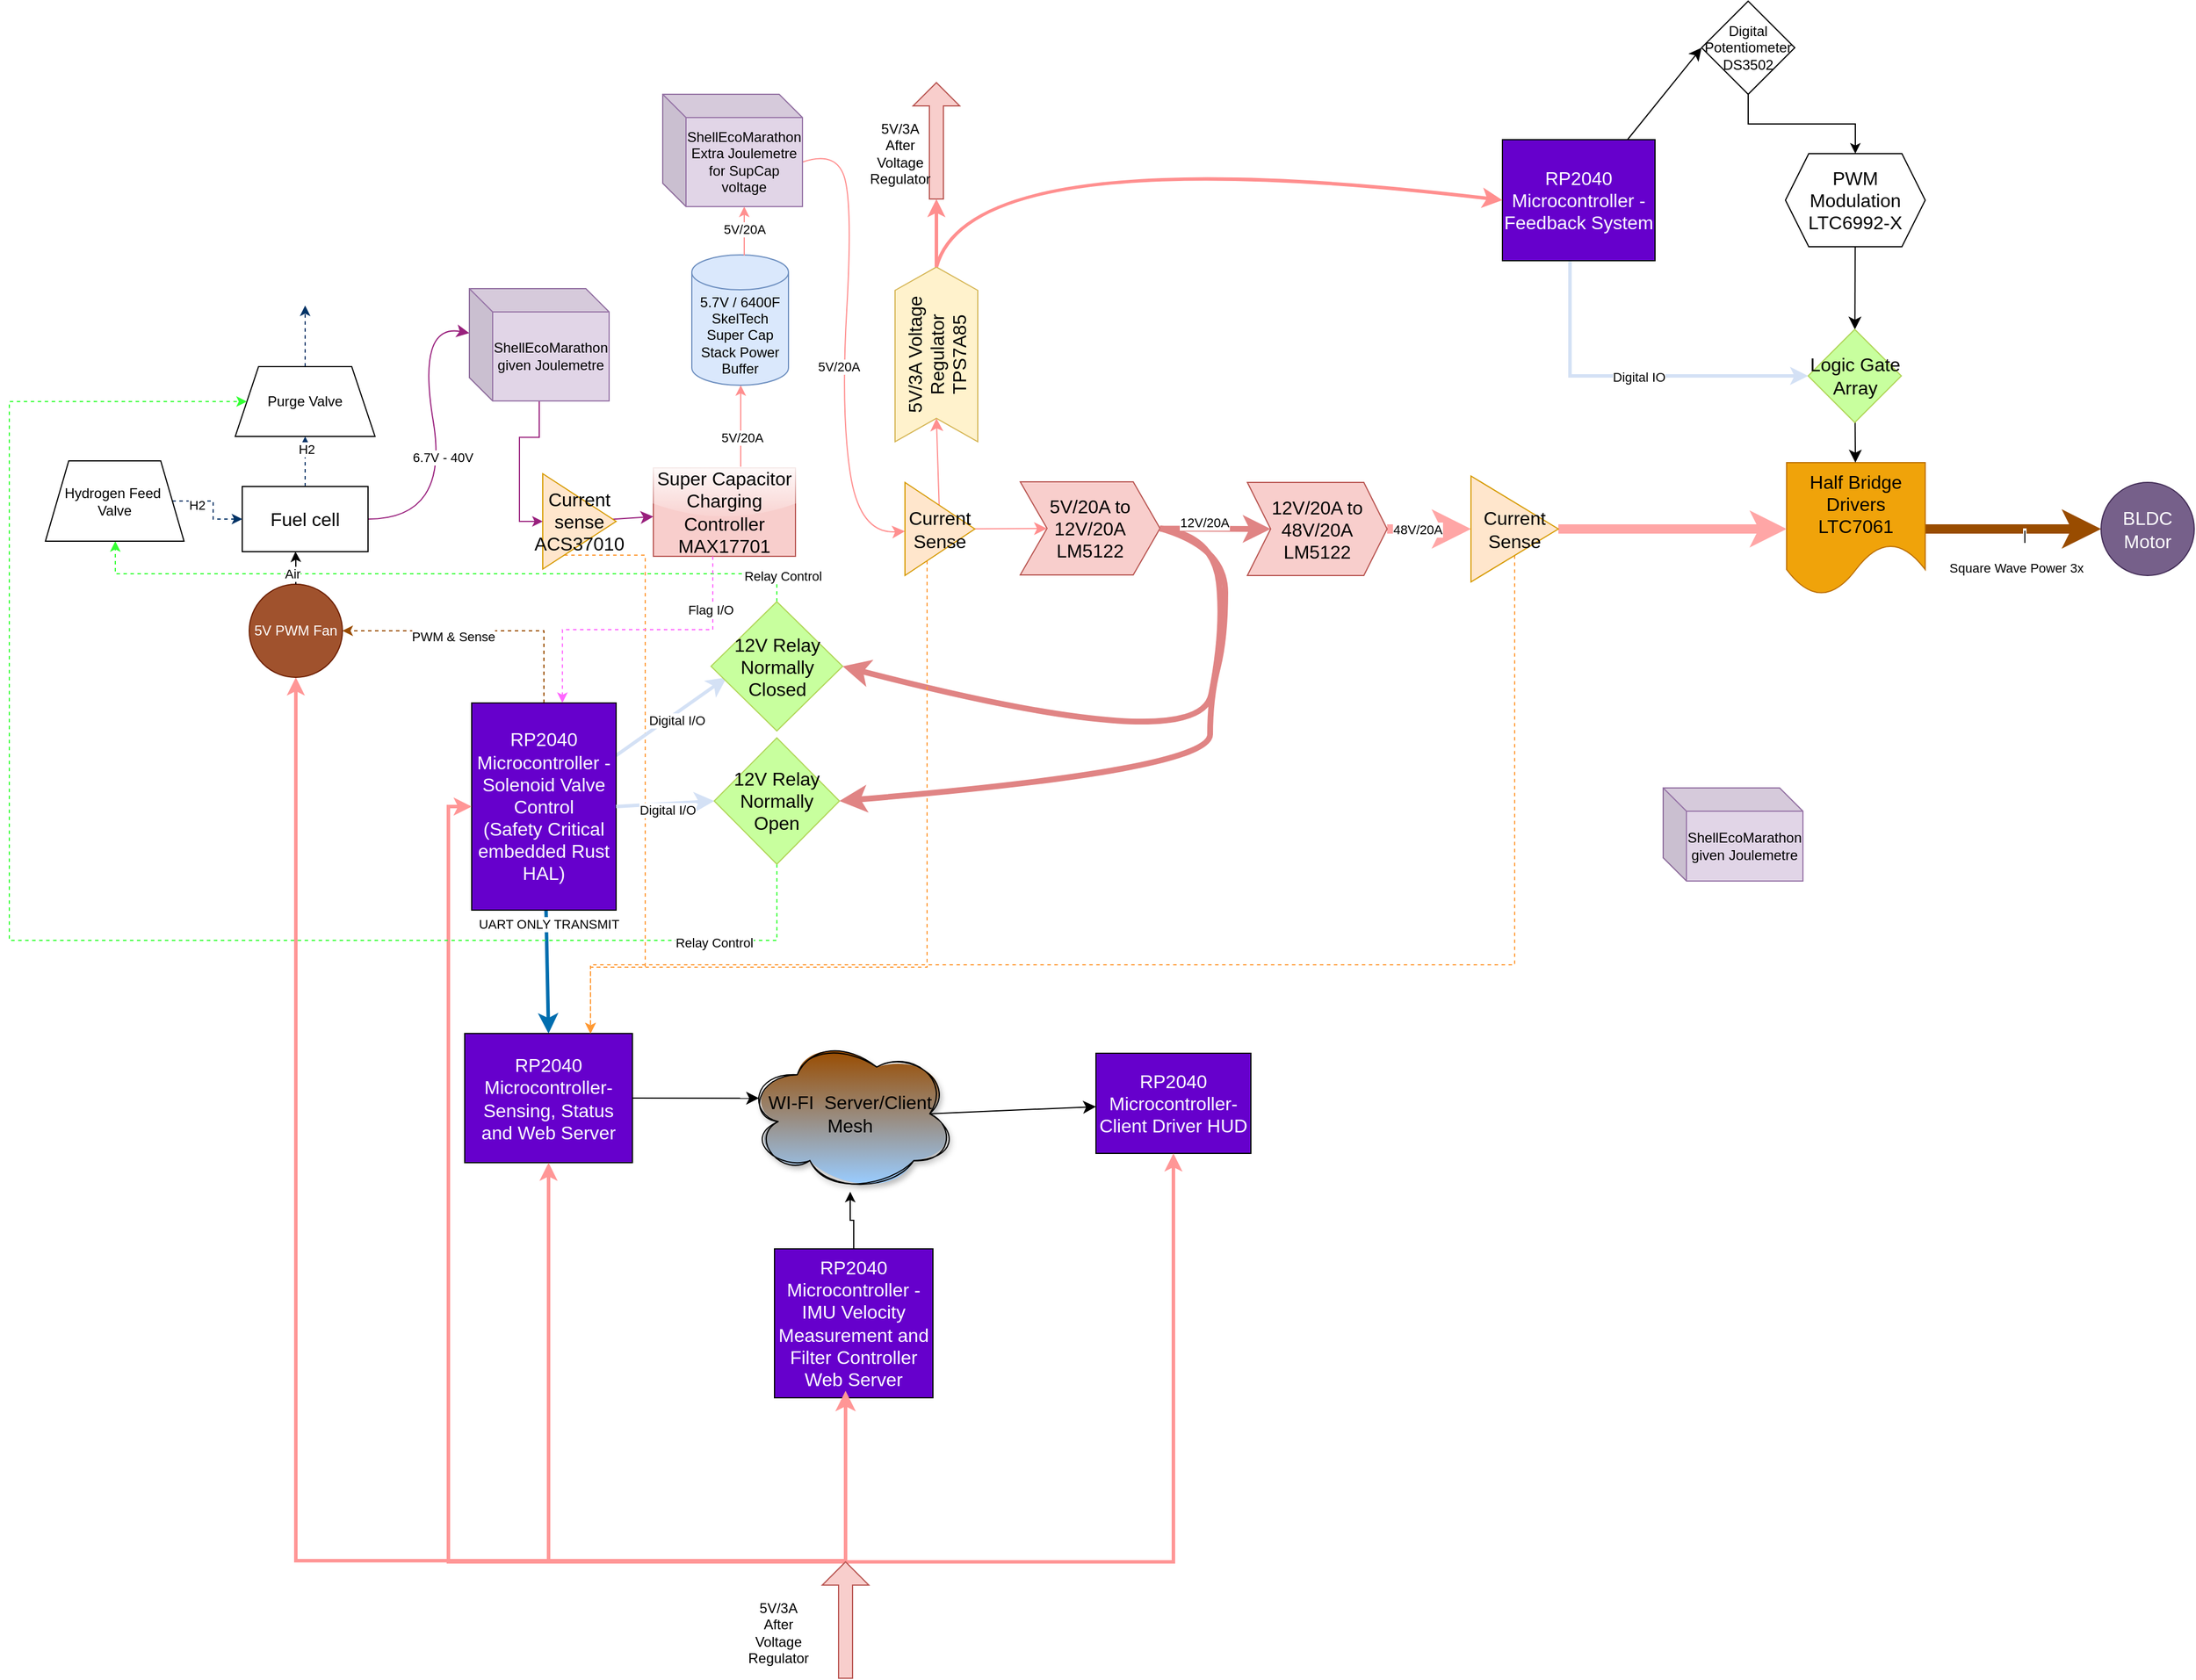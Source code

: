 <mxfile version="23.1.3" type="github">
  <diagram name="Page-1" id="3pwY9fGzuHn3JVjRTNSs">
    <mxGraphModel dx="1516" dy="1569" grid="0" gridSize="10" guides="1" tooltips="1" connect="1" arrows="1" fold="1" page="0" pageScale="1" pageWidth="827" pageHeight="1169" math="0" shadow="0">
      <root>
        <mxCell id="0" />
        <mxCell id="1" parent="0" />
        <mxCell id="-RvZQtozATsV0GQGR4CD-6" value="" style="edgeStyle=none;curved=1;rounded=0;orthogonalLoop=1;jettySize=auto;html=1;fontSize=12;startSize=8;endSize=8;strokeColor=#99207D;entryX=0;entryY=0;entryDx=0;entryDy=38.25;entryPerimeter=0;" parent="1" source="-RvZQtozATsV0GQGR4CD-1" target="e2PPbPaa_1yQstqibaPU-81" edge="1">
          <mxGeometry relative="1" as="geometry">
            <Array as="points">
              <mxPoint x="-206" y="-63" />
              <mxPoint x="-234" y="-231" />
            </Array>
          </mxGeometry>
        </mxCell>
        <mxCell id="e2PPbPaa_1yQstqibaPU-49" value="6.7V - 40V" style="edgeLabel;html=1;align=center;verticalAlign=middle;resizable=0;points=[];" vertex="1" connectable="0" parent="-RvZQtozATsV0GQGR4CD-6">
          <mxGeometry x="-0.135" y="-3" relative="1" as="geometry">
            <mxPoint as="offset" />
          </mxGeometry>
        </mxCell>
        <mxCell id="e2PPbPaa_1yQstqibaPU-38" style="edgeStyle=orthogonalEdgeStyle;rounded=0;orthogonalLoop=1;jettySize=auto;html=1;entryX=0.5;entryY=1;entryDx=0;entryDy=0;dashed=1;strokeColor=#003366;" edge="1" parent="1" source="-RvZQtozATsV0GQGR4CD-1" target="e2PPbPaa_1yQstqibaPU-24">
          <mxGeometry relative="1" as="geometry" />
        </mxCell>
        <mxCell id="e2PPbPaa_1yQstqibaPU-43" value="H2" style="edgeLabel;html=1;align=center;verticalAlign=middle;resizable=0;points=[];" vertex="1" connectable="0" parent="e2PPbPaa_1yQstqibaPU-38">
          <mxGeometry x="0.494" y="-1" relative="1" as="geometry">
            <mxPoint as="offset" />
          </mxGeometry>
        </mxCell>
        <mxCell id="-RvZQtozATsV0GQGR4CD-1" value="Fuel cell" style="rounded=0;whiteSpace=wrap;html=1;fontSize=16;" parent="1" vertex="1">
          <mxGeometry x="-384" y="-91" width="108" height="56" as="geometry" />
        </mxCell>
        <mxCell id="-RvZQtozATsV0GQGR4CD-74" value="" style="edgeStyle=none;curved=1;rounded=0;orthogonalLoop=1;jettySize=auto;html=1;fontSize=12;startSize=8;endSize=8;strokeColor=#FF8F8F;exitX=0;exitY=0;exitDx=120.0;exitDy=58.25;exitPerimeter=0;" parent="1" source="e2PPbPaa_1yQstqibaPU-90" target="-RvZQtozATsV0GQGR4CD-73" edge="1">
          <mxGeometry relative="1" as="geometry">
            <Array as="points">
              <mxPoint x="127" y="-380" />
              <mxPoint x="140" y="-330" />
              <mxPoint x="130" y="-155" />
              <mxPoint x="146" y="-50" />
            </Array>
          </mxGeometry>
        </mxCell>
        <mxCell id="e2PPbPaa_1yQstqibaPU-46" value="5V/20A" style="edgeLabel;html=1;align=center;verticalAlign=middle;resizable=0;points=[];" vertex="1" connectable="0" parent="-RvZQtozATsV0GQGR4CD-74">
          <mxGeometry x="0.086" y="-4" relative="1" as="geometry">
            <mxPoint as="offset" />
          </mxGeometry>
        </mxCell>
        <mxCell id="e2PPbPaa_1yQstqibaPU-65" value="" style="edgeStyle=orthogonalEdgeStyle;rounded=0;orthogonalLoop=1;jettySize=auto;html=1;strokeColor=#FF8F8F;" edge="1" parent="1" source="-RvZQtozATsV0GQGR4CD-2" target="e2PPbPaa_1yQstqibaPU-64">
          <mxGeometry relative="1" as="geometry">
            <Array as="points">
              <mxPoint x="44" y="-124" />
              <mxPoint x="44" y="-124" />
            </Array>
          </mxGeometry>
        </mxCell>
        <mxCell id="e2PPbPaa_1yQstqibaPU-83" value="5V/20A" style="edgeLabel;html=1;align=center;verticalAlign=middle;resizable=0;points=[];" vertex="1" connectable="0" parent="e2PPbPaa_1yQstqibaPU-65">
          <mxGeometry x="-0.252" y="-1" relative="1" as="geometry">
            <mxPoint as="offset" />
          </mxGeometry>
        </mxCell>
        <mxCell id="-RvZQtozATsV0GQGR4CD-2" value="&lt;div&gt;Super Capacitor Charging Controller &lt;br&gt;&lt;/div&gt;&lt;div&gt;MAX17701&lt;br&gt;&lt;/div&gt;" style="whiteSpace=wrap;html=1;fontSize=16;fillColor=#f8cecc;strokeColor=#b85450;glass=1;shadow=0;rounded=0;" parent="1" vertex="1">
          <mxGeometry x="-31" y="-107" width="122" height="76" as="geometry" />
        </mxCell>
        <mxCell id="-RvZQtozATsV0GQGR4CD-7" value="" style="edgeStyle=none;curved=1;rounded=0;orthogonalLoop=1;jettySize=auto;html=1;fontSize=12;startSize=8;endSize=8;strokeColor=#99207D;" parent="1" source="-RvZQtozATsV0GQGR4CD-3" target="-RvZQtozATsV0GQGR4CD-2" edge="1">
          <mxGeometry relative="1" as="geometry" />
        </mxCell>
        <mxCell id="e2PPbPaa_1yQstqibaPU-22" style="edgeStyle=orthogonalEdgeStyle;rounded=0;orthogonalLoop=1;jettySize=auto;html=1;entryX=0.75;entryY=0;entryDx=0;entryDy=0;dashed=1;strokeColor=#FF9933;" edge="1" parent="1" source="-RvZQtozATsV0GQGR4CD-3" target="-RvZQtozATsV0GQGR4CD-41">
          <mxGeometry relative="1" as="geometry">
            <Array as="points">
              <mxPoint x="-38" y="-32" />
              <mxPoint x="-38" y="322" />
              <mxPoint x="-85" y="322" />
            </Array>
          </mxGeometry>
        </mxCell>
        <mxCell id="-RvZQtozATsV0GQGR4CD-3" value="&lt;div&gt;Current sense&lt;/div&gt;&lt;div&gt;ACS37010&lt;br&gt;&lt;/div&gt;" style="triangle;whiteSpace=wrap;html=1;fontSize=16;fillColor=#ffe6cc;strokeColor=#d79b00;" parent="1" vertex="1">
          <mxGeometry x="-126" y="-102" width="63" height="82" as="geometry" />
        </mxCell>
        <mxCell id="-RvZQtozATsV0GQGR4CD-14" style="edgeStyle=none;curved=1;rounded=0;orthogonalLoop=1;jettySize=auto;html=1;entryX=1;entryY=0.5;entryDx=0;entryDy=0;fontSize=12;startSize=8;endSize=8;exitX=1;exitY=0.5;exitDx=0;exitDy=0;strokeWidth=5;strokeColor=#E08484;" parent="1" source="-RvZQtozATsV0GQGR4CD-9" target="-RvZQtozATsV0GQGR4CD-38" edge="1">
          <mxGeometry relative="1" as="geometry">
            <mxPoint x="419" y="-61" as="sourcePoint" />
            <Array as="points">
              <mxPoint x="450" y="-49" />
              <mxPoint x="459" y="32" />
              <mxPoint x="437" y="143" />
            </Array>
            <mxPoint x="404.0" y="184.0" as="targetPoint" />
          </mxGeometry>
        </mxCell>
        <mxCell id="-RvZQtozATsV0GQGR4CD-17" style="edgeStyle=none;curved=1;rounded=0;orthogonalLoop=1;jettySize=auto;html=1;entryX=0;entryY=0.5;entryDx=0;entryDy=0;fontSize=12;startSize=8;endSize=8;strokeColor=#E08484;strokeWidth=5;" parent="1" source="-RvZQtozATsV0GQGR4CD-9" target="-RvZQtozATsV0GQGR4CD-16" edge="1">
          <mxGeometry relative="1" as="geometry" />
        </mxCell>
        <mxCell id="e2PPbPaa_1yQstqibaPU-57" value="12V/20A" style="edgeLabel;html=1;align=center;verticalAlign=middle;resizable=0;points=[];" vertex="1" connectable="0" parent="-RvZQtozATsV0GQGR4CD-17">
          <mxGeometry x="-0.215" y="6" relative="1" as="geometry">
            <mxPoint as="offset" />
          </mxGeometry>
        </mxCell>
        <mxCell id="-RvZQtozATsV0GQGR4CD-9" value="&lt;div&gt;5V/20A to 12V/20A&lt;/div&gt;LM5122" style="shape=step;perimeter=stepPerimeter;whiteSpace=wrap;html=1;fixedSize=1;fontSize=16;size=23;fillColor=#f8cecc;strokeColor=#b85450;" parent="1" vertex="1">
          <mxGeometry x="284" y="-95" width="120" height="80" as="geometry" />
        </mxCell>
        <mxCell id="-RvZQtozATsV0GQGR4CD-20" value="" style="edgeStyle=none;curved=1;rounded=0;orthogonalLoop=1;jettySize=auto;html=1;fontSize=12;startSize=8;endSize=8;entryX=0;entryY=0.5;entryDx=0;entryDy=0;strokeColor=#FFA6A6;strokeWidth=8;" parent="1" source="-RvZQtozATsV0GQGR4CD-16" target="-RvZQtozATsV0GQGR4CD-77" edge="1">
          <mxGeometry relative="1" as="geometry">
            <mxPoint x="615" y="-60" as="targetPoint" />
          </mxGeometry>
        </mxCell>
        <mxCell id="e2PPbPaa_1yQstqibaPU-58" value="48V/20A" style="edgeLabel;html=1;align=center;verticalAlign=middle;resizable=0;points=[];" vertex="1" connectable="0" parent="-RvZQtozATsV0GQGR4CD-20">
          <mxGeometry x="-0.278" y="-1" relative="1" as="geometry">
            <mxPoint y="-1" as="offset" />
          </mxGeometry>
        </mxCell>
        <mxCell id="-RvZQtozATsV0GQGR4CD-16" value="&lt;div&gt;12V/20A to 48V/20A&lt;/div&gt;LM5122" style="shape=step;perimeter=stepPerimeter;whiteSpace=wrap;html=1;fixedSize=1;fontSize=16;fillColor=#f8cecc;strokeColor=#b85450;" parent="1" vertex="1">
          <mxGeometry x="479" y="-94.5" width="120" height="80" as="geometry" />
        </mxCell>
        <mxCell id="-RvZQtozATsV0GQGR4CD-21" value="" style="edgeStyle=none;curved=1;rounded=0;orthogonalLoop=1;jettySize=auto;html=1;fontSize=12;startSize=8;endSize=8;strokeWidth=8;strokeColor=#994C00;" parent="1" source="-RvZQtozATsV0GQGR4CD-18" target="-RvZQtozATsV0GQGR4CD-19" edge="1">
          <mxGeometry relative="1" as="geometry" />
        </mxCell>
        <mxCell id="e2PPbPaa_1yQstqibaPU-79" value="|" style="edgeLabel;html=1;align=center;verticalAlign=middle;resizable=0;points=[];" vertex="1" connectable="0" parent="-RvZQtozATsV0GQGR4CD-21">
          <mxGeometry x="0.116" y="-5" relative="1" as="geometry">
            <mxPoint as="offset" />
          </mxGeometry>
        </mxCell>
        <mxCell id="e2PPbPaa_1yQstqibaPU-80" value="Square Wave Power 3x" style="edgeLabel;html=1;align=center;verticalAlign=middle;resizable=0;points=[];" vertex="1" connectable="0" parent="-RvZQtozATsV0GQGR4CD-21">
          <mxGeometry x="-0.472" y="1" relative="1" as="geometry">
            <mxPoint x="38" y="34" as="offset" />
          </mxGeometry>
        </mxCell>
        <mxCell id="-RvZQtozATsV0GQGR4CD-18" value="&lt;div&gt;Half Bridge Drivers&lt;/div&gt;&lt;div&gt;LTC7061&lt;br&gt;&lt;/div&gt;" style="shape=document;whiteSpace=wrap;html=1;boundedLbl=1;fontSize=16;size=0.388;fillColor=#f0a30a;fontColor=#000000;strokeColor=#BD7000;" parent="1" vertex="1">
          <mxGeometry x="942" y="-111.5" width="119" height="114" as="geometry" />
        </mxCell>
        <mxCell id="-RvZQtozATsV0GQGR4CD-19" value="BLDC Motor" style="ellipse;whiteSpace=wrap;html=1;fontSize=16;fillColor=#76608a;fontColor=#ffffff;strokeColor=#432D57;" parent="1" vertex="1">
          <mxGeometry x="1212" y="-94.5" width="80" height="80" as="geometry" />
        </mxCell>
        <mxCell id="-RvZQtozATsV0GQGR4CD-24" value="" style="edgeStyle=none;curved=1;rounded=0;orthogonalLoop=1;jettySize=auto;html=1;fontSize=12;startSize=8;endSize=8;" parent="1" source="-RvZQtozATsV0GQGR4CD-22" target="-RvZQtozATsV0GQGR4CD-23" edge="1">
          <mxGeometry relative="1" as="geometry" />
        </mxCell>
        <mxCell id="-RvZQtozATsV0GQGR4CD-22" value="PWM Modulation&lt;br&gt;LTC6992-X" style="shape=hexagon;perimeter=hexagonPerimeter2;whiteSpace=wrap;html=1;fixedSize=1;fontSize=16;" parent="1" vertex="1">
          <mxGeometry x="941" y="-377" width="120" height="80" as="geometry" />
        </mxCell>
        <mxCell id="-RvZQtozATsV0GQGR4CD-30" style="edgeStyle=none;curved=1;rounded=0;orthogonalLoop=1;jettySize=auto;html=1;fontSize=12;startSize=8;endSize=8;" parent="1" source="-RvZQtozATsV0GQGR4CD-23" target="-RvZQtozATsV0GQGR4CD-18" edge="1">
          <mxGeometry relative="1" as="geometry" />
        </mxCell>
        <mxCell id="-RvZQtozATsV0GQGR4CD-23" value="Logic Gate Array" style="rhombus;whiteSpace=wrap;html=1;fontSize=16;fillColor=#C8FF9E;strokeColor=#B0D658;" parent="1" vertex="1">
          <mxGeometry x="960.5" y="-226" width="80" height="80" as="geometry" />
        </mxCell>
        <mxCell id="-RvZQtozATsV0GQGR4CD-28" value="" style="edgeStyle=none;curved=1;rounded=0;orthogonalLoop=1;jettySize=auto;html=1;fontSize=12;startSize=8;endSize=8;entryX=0;entryY=0.5;entryDx=0;entryDy=0;" parent="1" source="-RvZQtozATsV0GQGR4CD-27" target="e2PPbPaa_1yQstqibaPU-69" edge="1">
          <mxGeometry relative="1" as="geometry" />
        </mxCell>
        <mxCell id="e2PPbPaa_1yQstqibaPU-74" style="edgeStyle=orthogonalEdgeStyle;rounded=0;orthogonalLoop=1;jettySize=auto;html=1;entryX=0;entryY=0.5;entryDx=0;entryDy=0;strokeWidth=3;strokeColor=#D4E1F5;" edge="1" parent="1" source="-RvZQtozATsV0GQGR4CD-27" target="-RvZQtozATsV0GQGR4CD-23">
          <mxGeometry relative="1" as="geometry">
            <Array as="points">
              <mxPoint x="756" y="-186" />
            </Array>
          </mxGeometry>
        </mxCell>
        <mxCell id="e2PPbPaa_1yQstqibaPU-75" value="Digital IO" style="edgeLabel;html=1;align=center;verticalAlign=middle;resizable=0;points=[];" vertex="1" connectable="0" parent="e2PPbPaa_1yQstqibaPU-74">
          <mxGeometry x="0.043" y="-1" relative="1" as="geometry">
            <mxPoint x="-1" as="offset" />
          </mxGeometry>
        </mxCell>
        <mxCell id="-RvZQtozATsV0GQGR4CD-27" value="&lt;font color=&quot;#ffffff&quot;&gt;RP2040 Microcontroller - Feedback System&lt;/font&gt;" style="rounded=0;whiteSpace=wrap;html=1;fontSize=16;fillColor=#6600CC;" parent="1" vertex="1">
          <mxGeometry x="698" y="-389" width="131" height="104" as="geometry" />
        </mxCell>
        <mxCell id="-RvZQtozATsV0GQGR4CD-33" style="edgeStyle=none;curved=1;rounded=0;orthogonalLoop=1;jettySize=auto;html=1;entryX=0;entryY=0.5;entryDx=0;entryDy=0;fontSize=12;startSize=8;endSize=8;exitX=1;exitY=0.5;exitDx=0;exitDy=0;strokeWidth=3;strokeColor=#FF8F8F;" parent="1" source="-RvZQtozATsV0GQGR4CD-31" target="-RvZQtozATsV0GQGR4CD-27" edge="1">
          <mxGeometry relative="1" as="geometry">
            <Array as="points">
              <mxPoint x="242" y="-391" />
            </Array>
          </mxGeometry>
        </mxCell>
        <mxCell id="-RvZQtozATsV0GQGR4CD-31" value="&lt;div&gt;5V/3A Voltage Regulator &lt;br&gt;&lt;/div&gt;&lt;div&gt;TPS7A85&lt;/div&gt;" style="shape=step;perimeter=stepPerimeter;whiteSpace=wrap;html=1;fixedSize=1;fontSize=16;rotation=-90;direction=east;fillColor=#fff2cc;strokeColor=#d6b656;" parent="1" vertex="1">
          <mxGeometry x="137" y="-240" width="150" height="71" as="geometry" />
        </mxCell>
        <mxCell id="-RvZQtozATsV0GQGR4CD-35" style="edgeStyle=none;curved=1;rounded=0;orthogonalLoop=1;jettySize=auto;html=1;fontSize=12;startSize=8;endSize=8;strokeColor=#D4E1F5;strokeWidth=3;" parent="1" source="-RvZQtozATsV0GQGR4CD-34" edge="1">
          <mxGeometry relative="1" as="geometry">
            <mxPoint x="32" y="73" as="targetPoint" />
          </mxGeometry>
        </mxCell>
        <mxCell id="e2PPbPaa_1yQstqibaPU-36" value="Digital I/O" style="edgeLabel;html=1;align=center;verticalAlign=middle;resizable=0;points=[];" vertex="1" connectable="0" parent="-RvZQtozATsV0GQGR4CD-35">
          <mxGeometry x="0.031" y="-5" relative="1" as="geometry">
            <mxPoint as="offset" />
          </mxGeometry>
        </mxCell>
        <mxCell id="-RvZQtozATsV0GQGR4CD-43" style="edgeStyle=none;curved=1;rounded=0;orthogonalLoop=1;jettySize=auto;html=1;fontSize=12;startSize=8;endSize=8;entryX=0.5;entryY=0;entryDx=0;entryDy=0;strokeWidth=3;fillColor=#1ba1e2;strokeColor=#006EAF;" parent="1" source="-RvZQtozATsV0GQGR4CD-34" target="-RvZQtozATsV0GQGR4CD-41" edge="1">
          <mxGeometry relative="1" as="geometry">
            <mxPoint x="-118" y="368" as="targetPoint" />
          </mxGeometry>
        </mxCell>
        <mxCell id="e2PPbPaa_1yQstqibaPU-68" value="UART ONLY TRANSMIT" style="edgeLabel;html=1;align=center;verticalAlign=middle;resizable=0;points=[];" vertex="1" connectable="0" parent="-RvZQtozATsV0GQGR4CD-43">
          <mxGeometry x="0.3" relative="1" as="geometry">
            <mxPoint x="1" y="-57" as="offset" />
          </mxGeometry>
        </mxCell>
        <mxCell id="e2PPbPaa_1yQstqibaPU-29" style="edgeStyle=orthogonalEdgeStyle;rounded=0;orthogonalLoop=1;jettySize=auto;html=1;entryX=1;entryY=0.5;entryDx=0;entryDy=0;dashed=1;strokeColor=#994C00;" edge="1" parent="1" source="-RvZQtozATsV0GQGR4CD-34" target="e2PPbPaa_1yQstqibaPU-26">
          <mxGeometry relative="1" as="geometry">
            <mxPoint x="-155.294" y="23.529" as="targetPoint" />
            <Array as="points">
              <mxPoint x="-125" y="33" />
            </Array>
          </mxGeometry>
        </mxCell>
        <mxCell id="e2PPbPaa_1yQstqibaPU-30" value="PWM &amp;amp; Sense" style="edgeLabel;html=1;align=center;verticalAlign=middle;resizable=0;points=[];" vertex="1" connectable="0" parent="e2PPbPaa_1yQstqibaPU-29">
          <mxGeometry x="0.194" y="5" relative="1" as="geometry">
            <mxPoint as="offset" />
          </mxGeometry>
        </mxCell>
        <mxCell id="-RvZQtozATsV0GQGR4CD-34" value="&lt;font color=&quot;#ffffff&quot;&gt;RP2040 Microcontroller - Solenoid Valve Control&lt;br&gt;(Safety Critical embedded Rust HAL)&lt;/font&gt;" style="whiteSpace=wrap;html=1;fontSize=16;fillColor=#6600CC;" parent="1" vertex="1">
          <mxGeometry x="-187" y="95" width="124" height="178" as="geometry" />
        </mxCell>
        <mxCell id="e2PPbPaa_1yQstqibaPU-59" style="edgeStyle=orthogonalEdgeStyle;rounded=0;orthogonalLoop=1;jettySize=auto;html=1;strokeColor=#33FF33;dashed=1;" edge="1" parent="1" source="-RvZQtozATsV0GQGR4CD-38" target="e2PPbPaa_1yQstqibaPU-27">
          <mxGeometry relative="1" as="geometry">
            <Array as="points">
              <mxPoint x="75" y="-16" />
              <mxPoint x="-493" y="-16" />
            </Array>
          </mxGeometry>
        </mxCell>
        <mxCell id="e2PPbPaa_1yQstqibaPU-61" value="Relay Control" style="edgeLabel;html=1;align=center;verticalAlign=middle;resizable=0;points=[];" vertex="1" connectable="0" parent="e2PPbPaa_1yQstqibaPU-59">
          <mxGeometry x="-0.507" y="1" relative="1" as="geometry">
            <mxPoint x="134" y="1" as="offset" />
          </mxGeometry>
        </mxCell>
        <mxCell id="-RvZQtozATsV0GQGR4CD-38" value="12V Relay&lt;br&gt;Normally Closed" style="rhombus;whiteSpace=wrap;html=1;fontSize=16;fillColor=#C8FF9E;strokeColor=#B0D658;" parent="1" vertex="1">
          <mxGeometry x="18.5" y="8" width="113" height="111" as="geometry" />
        </mxCell>
        <mxCell id="-RvZQtozATsV0GQGR4CD-41" value="&lt;font color=&quot;#ffffff&quot;&gt;RP2040 Microcontroller- Sensing, Status &amp;nbsp;and Web Server&amp;nbsp;&lt;/font&gt;" style="whiteSpace=wrap;html=1;fontSize=16;fillColor=#6600CC;" parent="1" vertex="1">
          <mxGeometry x="-193" y="379" width="144" height="111" as="geometry" />
        </mxCell>
        <mxCell id="-RvZQtozATsV0GQGR4CD-48" value="" style="edgeStyle=none;curved=1;rounded=0;orthogonalLoop=1;jettySize=auto;html=1;fontSize=12;startSize=8;endSize=8;exitX=0.875;exitY=0.5;exitDx=0;exitDy=0;exitPerimeter=0;" parent="1" source="-RvZQtozATsV0GQGR4CD-45" target="-RvZQtozATsV0GQGR4CD-47" edge="1">
          <mxGeometry relative="1" as="geometry" />
        </mxCell>
        <mxCell id="-RvZQtozATsV0GQGR4CD-45" value="WI-FI &amp;nbsp;Server/Client Mesh" style="ellipse;shape=cloud;whiteSpace=wrap;html=1;fontSize=16;shadow=1;sketch=1;curveFitting=1;jiggle=2;gradientColor=#99CCFF;fillColor=#994C00;" parent="1" vertex="1">
          <mxGeometry x="47" y="381" width="182" height="134" as="geometry" />
        </mxCell>
        <mxCell id="-RvZQtozATsV0GQGR4CD-46" style="edgeStyle=none;curved=1;rounded=0;orthogonalLoop=1;jettySize=auto;html=1;entryX=0.07;entryY=0.4;entryDx=0;entryDy=0;entryPerimeter=0;fontSize=12;startSize=8;endSize=8;" parent="1" source="-RvZQtozATsV0GQGR4CD-41" target="-RvZQtozATsV0GQGR4CD-45" edge="1">
          <mxGeometry relative="1" as="geometry" />
        </mxCell>
        <mxCell id="-RvZQtozATsV0GQGR4CD-47" value="&lt;font color=&quot;#ffffff&quot;&gt;RP2040 Microcontroller- Client Driver HUD&lt;/font&gt;" style="whiteSpace=wrap;html=1;fontSize=16;fillColor=#6600CC;" parent="1" vertex="1">
          <mxGeometry x="349" y="396" width="133" height="86" as="geometry" />
        </mxCell>
        <mxCell id="e2PPbPaa_1yQstqibaPU-50" value="" style="edgeStyle=orthogonalEdgeStyle;rounded=0;orthogonalLoop=1;jettySize=auto;html=1;" edge="1" parent="1" source="-RvZQtozATsV0GQGR4CD-68" target="-RvZQtozATsV0GQGR4CD-45">
          <mxGeometry relative="1" as="geometry" />
        </mxCell>
        <mxCell id="-RvZQtozATsV0GQGR4CD-68" value="&lt;font color=&quot;#ffffff&quot;&gt;RP2040 Microcontroller - IMU Velocity Measurement and Filter Controller Web Server &lt;/font&gt;" style="whiteSpace=wrap;html=1;fontSize=16;fillColor=#6600CC;" parent="1" vertex="1">
          <mxGeometry x="73" y="564" width="136" height="128" as="geometry" />
        </mxCell>
        <mxCell id="-RvZQtozATsV0GQGR4CD-75" value="" style="edgeStyle=none;curved=1;rounded=0;orthogonalLoop=1;jettySize=auto;html=1;fontSize=12;startSize=8;endSize=8;strokeColor=#FF8F8F;" parent="1" source="-RvZQtozATsV0GQGR4CD-73" target="-RvZQtozATsV0GQGR4CD-9" edge="1">
          <mxGeometry relative="1" as="geometry" />
        </mxCell>
        <mxCell id="-RvZQtozATsV0GQGR4CD-88" style="edgeStyle=none;curved=1;rounded=0;orthogonalLoop=1;jettySize=auto;html=1;entryX=0;entryY=0.5;entryDx=0;entryDy=0;fontSize=12;startSize=8;endSize=8;strokeColor=#FF8F8F;" parent="1" source="-RvZQtozATsV0GQGR4CD-73" target="-RvZQtozATsV0GQGR4CD-31" edge="1">
          <mxGeometry relative="1" as="geometry" />
        </mxCell>
        <mxCell id="e2PPbPaa_1yQstqibaPU-23" style="edgeStyle=orthogonalEdgeStyle;rounded=0;orthogonalLoop=1;jettySize=auto;html=1;entryX=0.75;entryY=0;entryDx=0;entryDy=0;dashed=1;strokeColor=#FF9933;" edge="1" parent="1" source="-RvZQtozATsV0GQGR4CD-73" target="-RvZQtozATsV0GQGR4CD-41">
          <mxGeometry relative="1" as="geometry">
            <Array as="points">
              <mxPoint x="204" y="322" />
              <mxPoint x="-85" y="322" />
            </Array>
          </mxGeometry>
        </mxCell>
        <mxCell id="-RvZQtozATsV0GQGR4CD-73" value="Current Sense" style="triangle;whiteSpace=wrap;html=1;fontSize=16;fillColor=#ffe6cc;strokeColor=#d79b00;" parent="1" vertex="1">
          <mxGeometry x="185" y="-94.5" width="60" height="80" as="geometry" />
        </mxCell>
        <mxCell id="e2PPbPaa_1yQstqibaPU-3" value="" style="edgeStyle=orthogonalEdgeStyle;rounded=0;orthogonalLoop=1;jettySize=auto;html=1;strokeColor=#FFA6A6;strokeWidth=8;entryX=0;entryY=0.5;entryDx=0;entryDy=0;" edge="1" parent="1" source="-RvZQtozATsV0GQGR4CD-77" target="-RvZQtozATsV0GQGR4CD-18">
          <mxGeometry relative="1" as="geometry">
            <mxPoint x="779" y="-54.471" as="targetPoint" />
          </mxGeometry>
        </mxCell>
        <mxCell id="e2PPbPaa_1yQstqibaPU-35" style="edgeStyle=orthogonalEdgeStyle;rounded=0;orthogonalLoop=1;jettySize=auto;html=1;entryX=0.75;entryY=0;entryDx=0;entryDy=0;dashed=1;strokeColor=#FF9933;" edge="1" parent="1" source="-RvZQtozATsV0GQGR4CD-77" target="-RvZQtozATsV0GQGR4CD-41">
          <mxGeometry relative="1" as="geometry">
            <Array as="points">
              <mxPoint x="709" y="320" />
              <mxPoint x="-85" y="320" />
            </Array>
          </mxGeometry>
        </mxCell>
        <mxCell id="-RvZQtozATsV0GQGR4CD-77" value="Current Sense" style="triangle;whiteSpace=wrap;html=1;fontSize=16;fillColor=#ffe6cc;strokeColor=#d79b00;" parent="1" vertex="1">
          <mxGeometry x="671" y="-100" width="75" height="91" as="geometry" />
        </mxCell>
        <mxCell id="-RvZQtozATsV0GQGR4CD-85" value="" style="edgeStyle=none;curved=1;rounded=0;orthogonalLoop=1;jettySize=auto;html=1;fontSize=12;startSize=8;endSize=8;exitX=1;exitY=0.5;exitDx=0;exitDy=0;exitPerimeter=0;strokeColor=#FF9696;strokeWidth=3;" parent="1" source="e2PPbPaa_1yQstqibaPU-14" edge="1">
          <mxGeometry relative="1" as="geometry">
            <mxPoint x="137.008" y="829.952" as="sourcePoint" />
            <mxPoint x="134" y="686" as="targetPoint" />
          </mxGeometry>
        </mxCell>
        <mxCell id="e2PPbPaa_1yQstqibaPU-9" value="" style="shape=singleArrow;direction=north;whiteSpace=wrap;html=1;fillColor=#f8cecc;strokeColor=#b85450;" vertex="1" parent="1">
          <mxGeometry x="192" y="-438" width="40" height="100" as="geometry" />
        </mxCell>
        <mxCell id="e2PPbPaa_1yQstqibaPU-10" style="edgeStyle=orthogonalEdgeStyle;rounded=0;orthogonalLoop=1;jettySize=auto;html=1;entryX=0;entryY=0.5;entryDx=0;entryDy=0;entryPerimeter=0;strokeWidth=3;strokeColor=#FF8F8F;" edge="1" parent="1" source="-RvZQtozATsV0GQGR4CD-31" target="e2PPbPaa_1yQstqibaPU-9">
          <mxGeometry relative="1" as="geometry" />
        </mxCell>
        <mxCell id="e2PPbPaa_1yQstqibaPU-11" value="5V/3A&lt;br&gt;After Voltage Regulator" style="text;html=1;align=center;verticalAlign=middle;whiteSpace=wrap;rounded=0;" vertex="1" parent="1">
          <mxGeometry x="151" y="-392" width="60" height="30" as="geometry" />
        </mxCell>
        <mxCell id="e2PPbPaa_1yQstqibaPU-18" style="edgeStyle=orthogonalEdgeStyle;rounded=0;orthogonalLoop=1;jettySize=auto;html=1;entryX=0;entryY=0.5;entryDx=0;entryDy=0;exitX=1;exitY=0.5;exitDx=0;exitDy=0;exitPerimeter=0;strokeColor=#FF9696;strokeWidth=3;" edge="1" parent="1" source="e2PPbPaa_1yQstqibaPU-14" target="-RvZQtozATsV0GQGR4CD-34">
          <mxGeometry relative="1" as="geometry">
            <Array as="points">
              <mxPoint x="-207" y="833" />
              <mxPoint x="-207" y="184" />
            </Array>
          </mxGeometry>
        </mxCell>
        <mxCell id="e2PPbPaa_1yQstqibaPU-19" style="edgeStyle=orthogonalEdgeStyle;rounded=0;orthogonalLoop=1;jettySize=auto;html=1;entryX=0.5;entryY=1;entryDx=0;entryDy=0;exitX=1;exitY=0.5;exitDx=0;exitDy=0;exitPerimeter=0;strokeColor=#FF9696;strokeWidth=3;" edge="1" parent="1" source="e2PPbPaa_1yQstqibaPU-14" target="-RvZQtozATsV0GQGR4CD-41">
          <mxGeometry relative="1" as="geometry">
            <Array as="points">
              <mxPoint x="-121" y="833" />
            </Array>
          </mxGeometry>
        </mxCell>
        <mxCell id="e2PPbPaa_1yQstqibaPU-20" style="edgeStyle=orthogonalEdgeStyle;rounded=0;orthogonalLoop=1;jettySize=auto;html=1;entryX=0.5;entryY=1;entryDx=0;entryDy=0;exitX=1;exitY=0.5;exitDx=0;exitDy=0;exitPerimeter=0;strokeColor=#FF9696;strokeWidth=3;" edge="1" parent="1" source="e2PPbPaa_1yQstqibaPU-14" target="-RvZQtozATsV0GQGR4CD-47">
          <mxGeometry relative="1" as="geometry">
            <Array as="points">
              <mxPoint x="416" y="833" />
            </Array>
          </mxGeometry>
        </mxCell>
        <mxCell id="e2PPbPaa_1yQstqibaPU-31" style="edgeStyle=orthogonalEdgeStyle;rounded=0;orthogonalLoop=1;jettySize=auto;html=1;entryX=0.5;entryY=1;entryDx=0;entryDy=0;strokeColor=#FF9696;strokeWidth=3;" edge="1" parent="1" source="e2PPbPaa_1yQstqibaPU-14" target="e2PPbPaa_1yQstqibaPU-26">
          <mxGeometry relative="1" as="geometry">
            <Array as="points">
              <mxPoint x="134" y="832" />
              <mxPoint x="-338" y="832" />
            </Array>
          </mxGeometry>
        </mxCell>
        <mxCell id="e2PPbPaa_1yQstqibaPU-14" value="" style="shape=singleArrow;direction=north;whiteSpace=wrap;html=1;fillColor=#f8cecc;strokeColor=#b85450;" vertex="1" parent="1">
          <mxGeometry x="114" y="833" width="40" height="100" as="geometry" />
        </mxCell>
        <mxCell id="e2PPbPaa_1yQstqibaPU-15" value="5V/3A&lt;br&gt;After Voltage Regulator" style="text;html=1;align=center;verticalAlign=middle;whiteSpace=wrap;rounded=0;" vertex="1" parent="1">
          <mxGeometry x="73" y="879" width="7" height="30" as="geometry" />
        </mxCell>
        <mxCell id="e2PPbPaa_1yQstqibaPU-63" style="edgeStyle=orthogonalEdgeStyle;rounded=0;orthogonalLoop=1;jettySize=auto;html=1;dashed=1;strokeColor=#003366;" edge="1" parent="1" source="e2PPbPaa_1yQstqibaPU-24">
          <mxGeometry relative="1" as="geometry">
            <mxPoint x="-330" y="-246.5" as="targetPoint" />
          </mxGeometry>
        </mxCell>
        <mxCell id="e2PPbPaa_1yQstqibaPU-24" value="Purge Valve" style="shape=trapezoid;perimeter=trapezoidPerimeter;whiteSpace=wrap;html=1;fixedSize=1;" vertex="1" parent="1">
          <mxGeometry x="-390" y="-194" width="120" height="60" as="geometry" />
        </mxCell>
        <mxCell id="e2PPbPaa_1yQstqibaPU-26" value="5V PWM Fan" style="ellipse;whiteSpace=wrap;html=1;aspect=fixed;fillColor=#a0522d;fontColor=#ffffff;strokeColor=#6D1F00;" vertex="1" parent="1">
          <mxGeometry x="-378" y="-7" width="80" height="80" as="geometry" />
        </mxCell>
        <mxCell id="e2PPbPaa_1yQstqibaPU-37" style="edgeStyle=orthogonalEdgeStyle;rounded=0;orthogonalLoop=1;jettySize=auto;html=1;entryX=0;entryY=0.5;entryDx=0;entryDy=0;dashed=1;strokeColor=#003366;" edge="1" parent="1" source="e2PPbPaa_1yQstqibaPU-27" target="-RvZQtozATsV0GQGR4CD-1">
          <mxGeometry relative="1" as="geometry" />
        </mxCell>
        <mxCell id="e2PPbPaa_1yQstqibaPU-42" value="H2" style="edgeLabel;html=1;align=center;verticalAlign=middle;resizable=0;points=[];" vertex="1" connectable="0" parent="e2PPbPaa_1yQstqibaPU-37">
          <mxGeometry x="-0.448" y="-3" relative="1" as="geometry">
            <mxPoint as="offset" />
          </mxGeometry>
        </mxCell>
        <mxCell id="e2PPbPaa_1yQstqibaPU-27" value="Hydrogen Feed&amp;nbsp; Valve" style="shape=trapezoid;perimeter=trapezoidPerimeter;whiteSpace=wrap;html=1;fixedSize=1;" vertex="1" parent="1">
          <mxGeometry x="-553" y="-113" width="119" height="69" as="geometry" />
        </mxCell>
        <mxCell id="e2PPbPaa_1yQstqibaPU-28" style="edgeStyle=orthogonalEdgeStyle;rounded=0;orthogonalLoop=1;jettySize=auto;html=1;entryX=0.423;entryY=0.998;entryDx=0;entryDy=0;entryPerimeter=0;" edge="1" parent="1" source="e2PPbPaa_1yQstqibaPU-26" target="-RvZQtozATsV0GQGR4CD-1">
          <mxGeometry relative="1" as="geometry" />
        </mxCell>
        <mxCell id="e2PPbPaa_1yQstqibaPU-41" value="Air" style="edgeLabel;html=1;align=center;verticalAlign=middle;resizable=0;points=[];" vertex="1" connectable="0" parent="e2PPbPaa_1yQstqibaPU-28">
          <mxGeometry x="-0.32" y="3" relative="1" as="geometry">
            <mxPoint as="offset" />
          </mxGeometry>
        </mxCell>
        <mxCell id="e2PPbPaa_1yQstqibaPU-51" style="edgeStyle=none;curved=1;rounded=0;orthogonalLoop=1;jettySize=auto;html=1;fontSize=12;startSize=8;endSize=8;strokeColor=#D4E1F5;strokeWidth=3;exitX=1;exitY=0.5;exitDx=0;exitDy=0;entryX=0;entryY=0.5;entryDx=0;entryDy=0;" edge="1" parent="1" source="-RvZQtozATsV0GQGR4CD-34" target="e2PPbPaa_1yQstqibaPU-53">
          <mxGeometry relative="1" as="geometry">
            <mxPoint x="19" y="167" as="targetPoint" />
            <mxPoint x="-53" y="194" as="sourcePoint" />
          </mxGeometry>
        </mxCell>
        <mxCell id="e2PPbPaa_1yQstqibaPU-52" value="Digital I/O" style="edgeLabel;html=1;align=center;verticalAlign=middle;resizable=0;points=[];" vertex="1" connectable="0" parent="e2PPbPaa_1yQstqibaPU-51">
          <mxGeometry x="0.031" y="-5" relative="1" as="geometry">
            <mxPoint as="offset" />
          </mxGeometry>
        </mxCell>
        <mxCell id="e2PPbPaa_1yQstqibaPU-60" style="edgeStyle=orthogonalEdgeStyle;rounded=0;orthogonalLoop=1;jettySize=auto;html=1;entryX=0;entryY=0.5;entryDx=0;entryDy=0;strokeColor=#33FF33;dashed=1;" edge="1" parent="1" source="e2PPbPaa_1yQstqibaPU-53" target="e2PPbPaa_1yQstqibaPU-24">
          <mxGeometry relative="1" as="geometry">
            <Array as="points">
              <mxPoint x="75" y="299" />
              <mxPoint x="-584" y="299" />
              <mxPoint x="-584" y="-164" />
            </Array>
          </mxGeometry>
        </mxCell>
        <mxCell id="e2PPbPaa_1yQstqibaPU-62" value="Relay Control" style="edgeLabel;html=1;align=center;verticalAlign=middle;resizable=0;points=[];" vertex="1" connectable="0" parent="e2PPbPaa_1yQstqibaPU-60">
          <mxGeometry x="-0.829" y="2" relative="1" as="geometry">
            <mxPoint x="-1" as="offset" />
          </mxGeometry>
        </mxCell>
        <mxCell id="e2PPbPaa_1yQstqibaPU-53" value="12V Relay&lt;br&gt;Normally Open" style="rhombus;whiteSpace=wrap;html=1;fontSize=16;fillColor=#C8FF9E;strokeColor=#B0D658;" vertex="1" parent="1">
          <mxGeometry x="21.25" y="125" width="107.5" height="108.5" as="geometry" />
        </mxCell>
        <mxCell id="e2PPbPaa_1yQstqibaPU-55" style="edgeStyle=none;curved=1;rounded=0;orthogonalLoop=1;jettySize=auto;html=1;entryX=1;entryY=0.5;entryDx=0;entryDy=0;fontSize=12;startSize=8;endSize=8;exitX=1;exitY=0.5;exitDx=0;exitDy=0;strokeWidth=5;strokeColor=#E08484;" edge="1" parent="1" source="-RvZQtozATsV0GQGR4CD-9" target="e2PPbPaa_1yQstqibaPU-53">
          <mxGeometry relative="1" as="geometry">
            <mxPoint x="414" y="-45" as="sourcePoint" />
            <Array as="points">
              <mxPoint x="460" y="-39" />
              <mxPoint x="460" y="39" />
              <mxPoint x="447" y="91" />
              <mxPoint x="447" y="153" />
            </Array>
            <mxPoint x="139" y="83" as="targetPoint" />
          </mxGeometry>
        </mxCell>
        <mxCell id="e2PPbPaa_1yQstqibaPU-64" value="&lt;div&gt;5.7V / 6400F&lt;/div&gt;&lt;div&gt;SkelTech Super Cap Stack Power Buffer&lt;br&gt;&lt;/div&gt;" style="shape=cylinder3;whiteSpace=wrap;html=1;boundedLbl=1;backgroundOutline=1;size=15;fillColor=#dae8fc;strokeColor=#6c8ebf;" vertex="1" parent="1">
          <mxGeometry x="2" y="-290" width="83" height="112" as="geometry" />
        </mxCell>
        <mxCell id="e2PPbPaa_1yQstqibaPU-70" style="edgeStyle=orthogonalEdgeStyle;rounded=0;orthogonalLoop=1;jettySize=auto;html=1;entryX=0.5;entryY=0;entryDx=0;entryDy=0;" edge="1" parent="1" source="e2PPbPaa_1yQstqibaPU-69" target="-RvZQtozATsV0GQGR4CD-22">
          <mxGeometry relative="1" as="geometry" />
        </mxCell>
        <mxCell id="e2PPbPaa_1yQstqibaPU-69" value="Digital Potentiometer DS3502" style="rhombus;whiteSpace=wrap;html=1;" vertex="1" parent="1">
          <mxGeometry x="869" y="-508" width="80" height="80" as="geometry" />
        </mxCell>
        <mxCell id="e2PPbPaa_1yQstqibaPU-76" value="ShellEcoMarathon given Joulemetre" style="shape=cube;whiteSpace=wrap;html=1;boundedLbl=1;backgroundOutline=1;darkOpacity=0.05;darkOpacity2=0.1;fillColor=#e1d5e7;strokeColor=#9673a6;" vertex="1" parent="1">
          <mxGeometry x="836" y="168" width="120" height="80" as="geometry" />
        </mxCell>
        <mxCell id="e2PPbPaa_1yQstqibaPU-82" style="edgeStyle=orthogonalEdgeStyle;rounded=0;orthogonalLoop=1;jettySize=auto;html=1;entryX=0;entryY=0.5;entryDx=0;entryDy=0;strokeColor=#99207D;" edge="1" parent="1" source="e2PPbPaa_1yQstqibaPU-81" target="-RvZQtozATsV0GQGR4CD-3">
          <mxGeometry relative="1" as="geometry" />
        </mxCell>
        <mxCell id="e2PPbPaa_1yQstqibaPU-81" value="ShellEcoMarathon given Joulemetre" style="shape=cube;whiteSpace=wrap;html=1;boundedLbl=1;backgroundOutline=1;darkOpacity=0.05;darkOpacity2=0.1;fillColor=#e1d5e7;strokeColor=#9673a6;" vertex="1" parent="1">
          <mxGeometry x="-189" y="-261" width="120" height="96.5" as="geometry" />
        </mxCell>
        <mxCell id="e2PPbPaa_1yQstqibaPU-87" style="edgeStyle=orthogonalEdgeStyle;rounded=0;orthogonalLoop=1;jettySize=auto;html=1;entryX=0.628;entryY=0;entryDx=0;entryDy=0;entryPerimeter=0;fillColor=#647687;strokeColor=#FF66FF;dashed=1;" edge="1" parent="1" source="-RvZQtozATsV0GQGR4CD-2" target="-RvZQtozATsV0GQGR4CD-34">
          <mxGeometry relative="1" as="geometry">
            <Array as="points">
              <mxPoint x="20" y="32" />
              <mxPoint x="-109" y="32" />
            </Array>
          </mxGeometry>
        </mxCell>
        <mxCell id="e2PPbPaa_1yQstqibaPU-89" value="Flag I/O" style="edgeLabel;html=1;align=center;verticalAlign=middle;resizable=0;points=[];" vertex="1" connectable="0" parent="e2PPbPaa_1yQstqibaPU-87">
          <mxGeometry x="-0.64" y="-2" relative="1" as="geometry">
            <mxPoint as="offset" />
          </mxGeometry>
        </mxCell>
        <mxCell id="e2PPbPaa_1yQstqibaPU-90" value="&lt;div&gt;ShellEcoMarathon Extra Joulemetre&lt;/div&gt;&lt;div&gt;for SupCap voltage&lt;br&gt;&lt;/div&gt;" style="shape=cube;whiteSpace=wrap;html=1;boundedLbl=1;backgroundOutline=1;darkOpacity=0.05;darkOpacity2=0.1;fillColor=#e1d5e7;strokeColor=#9673a6;" vertex="1" parent="1">
          <mxGeometry x="-23" y="-428" width="120" height="96.5" as="geometry" />
        </mxCell>
        <mxCell id="e2PPbPaa_1yQstqibaPU-91" value="" style="edgeStyle=orthogonalEdgeStyle;rounded=0;orthogonalLoop=1;jettySize=auto;html=1;strokeColor=#FF8F8F;entryX=0;entryY=0;entryDx=70;entryDy=96.5;entryPerimeter=0;exitX=0.542;exitY=0.005;exitDx=0;exitDy=0;exitPerimeter=0;" edge="1" parent="1" source="e2PPbPaa_1yQstqibaPU-64" target="e2PPbPaa_1yQstqibaPU-90">
          <mxGeometry relative="1" as="geometry">
            <mxPoint x="-43.96" y="-269" as="sourcePoint" />
            <mxPoint x="-43.96" y="-340" as="targetPoint" />
            <Array as="points" />
          </mxGeometry>
        </mxCell>
        <mxCell id="e2PPbPaa_1yQstqibaPU-92" value="5V/20A" style="edgeLabel;html=1;align=center;verticalAlign=middle;resizable=0;points=[];" vertex="1" connectable="0" parent="e2PPbPaa_1yQstqibaPU-91">
          <mxGeometry x="-0.252" y="-1" relative="1" as="geometry">
            <mxPoint x="-1" y="-7" as="offset" />
          </mxGeometry>
        </mxCell>
      </root>
    </mxGraphModel>
  </diagram>
</mxfile>
